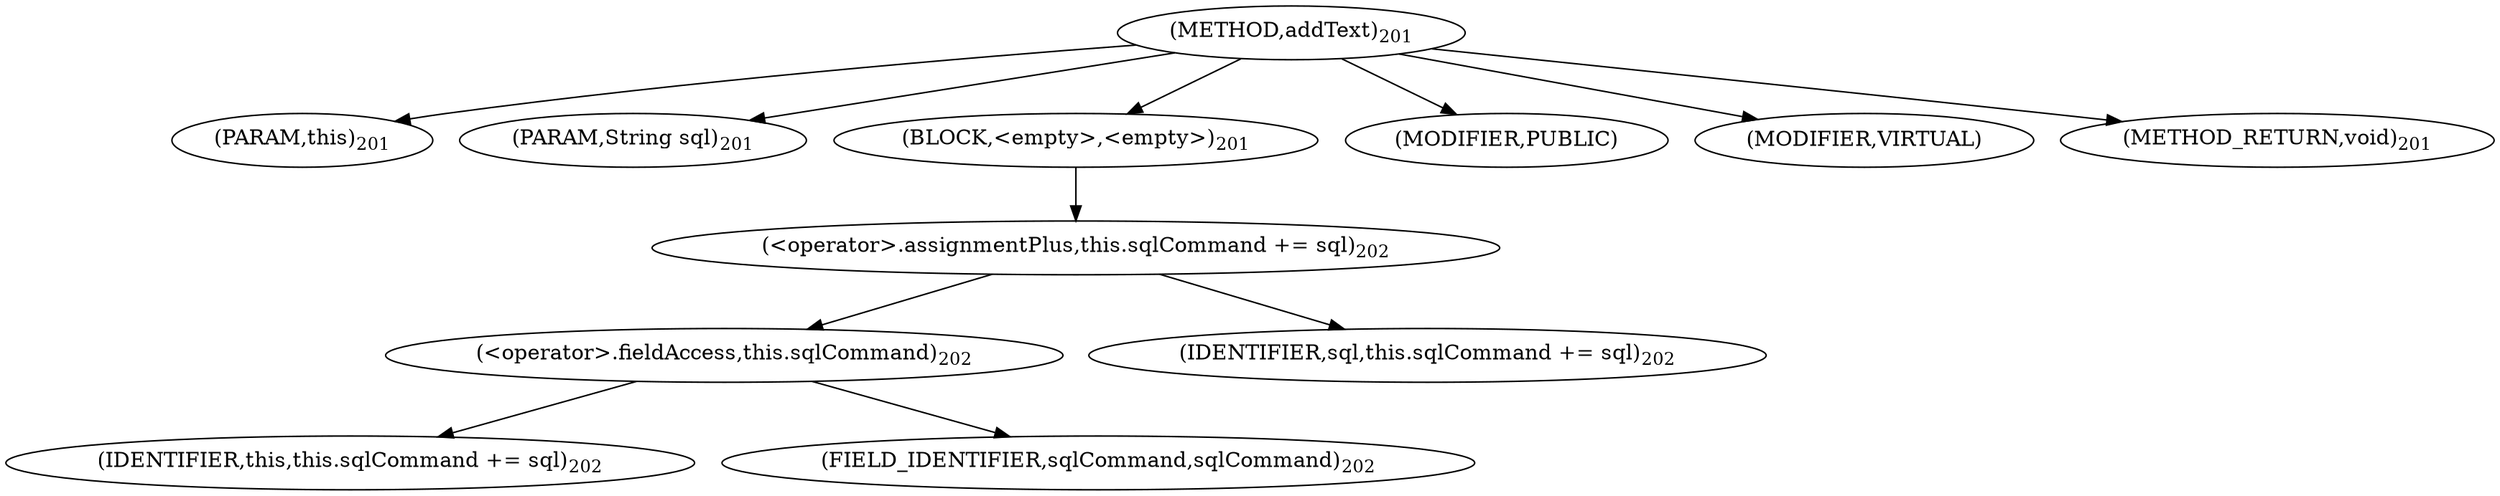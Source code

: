 digraph "addText" {  
"238" [label = <(METHOD,addText)<SUB>201</SUB>> ]
"16" [label = <(PARAM,this)<SUB>201</SUB>> ]
"239" [label = <(PARAM,String sql)<SUB>201</SUB>> ]
"240" [label = <(BLOCK,&lt;empty&gt;,&lt;empty&gt;)<SUB>201</SUB>> ]
"241" [label = <(&lt;operator&gt;.assignmentPlus,this.sqlCommand += sql)<SUB>202</SUB>> ]
"242" [label = <(&lt;operator&gt;.fieldAccess,this.sqlCommand)<SUB>202</SUB>> ]
"15" [label = <(IDENTIFIER,this,this.sqlCommand += sql)<SUB>202</SUB>> ]
"243" [label = <(FIELD_IDENTIFIER,sqlCommand,sqlCommand)<SUB>202</SUB>> ]
"244" [label = <(IDENTIFIER,sql,this.sqlCommand += sql)<SUB>202</SUB>> ]
"245" [label = <(MODIFIER,PUBLIC)> ]
"246" [label = <(MODIFIER,VIRTUAL)> ]
"247" [label = <(METHOD_RETURN,void)<SUB>201</SUB>> ]
  "238" -> "16" 
  "238" -> "239" 
  "238" -> "240" 
  "238" -> "245" 
  "238" -> "246" 
  "238" -> "247" 
  "240" -> "241" 
  "241" -> "242" 
  "241" -> "244" 
  "242" -> "15" 
  "242" -> "243" 
}
